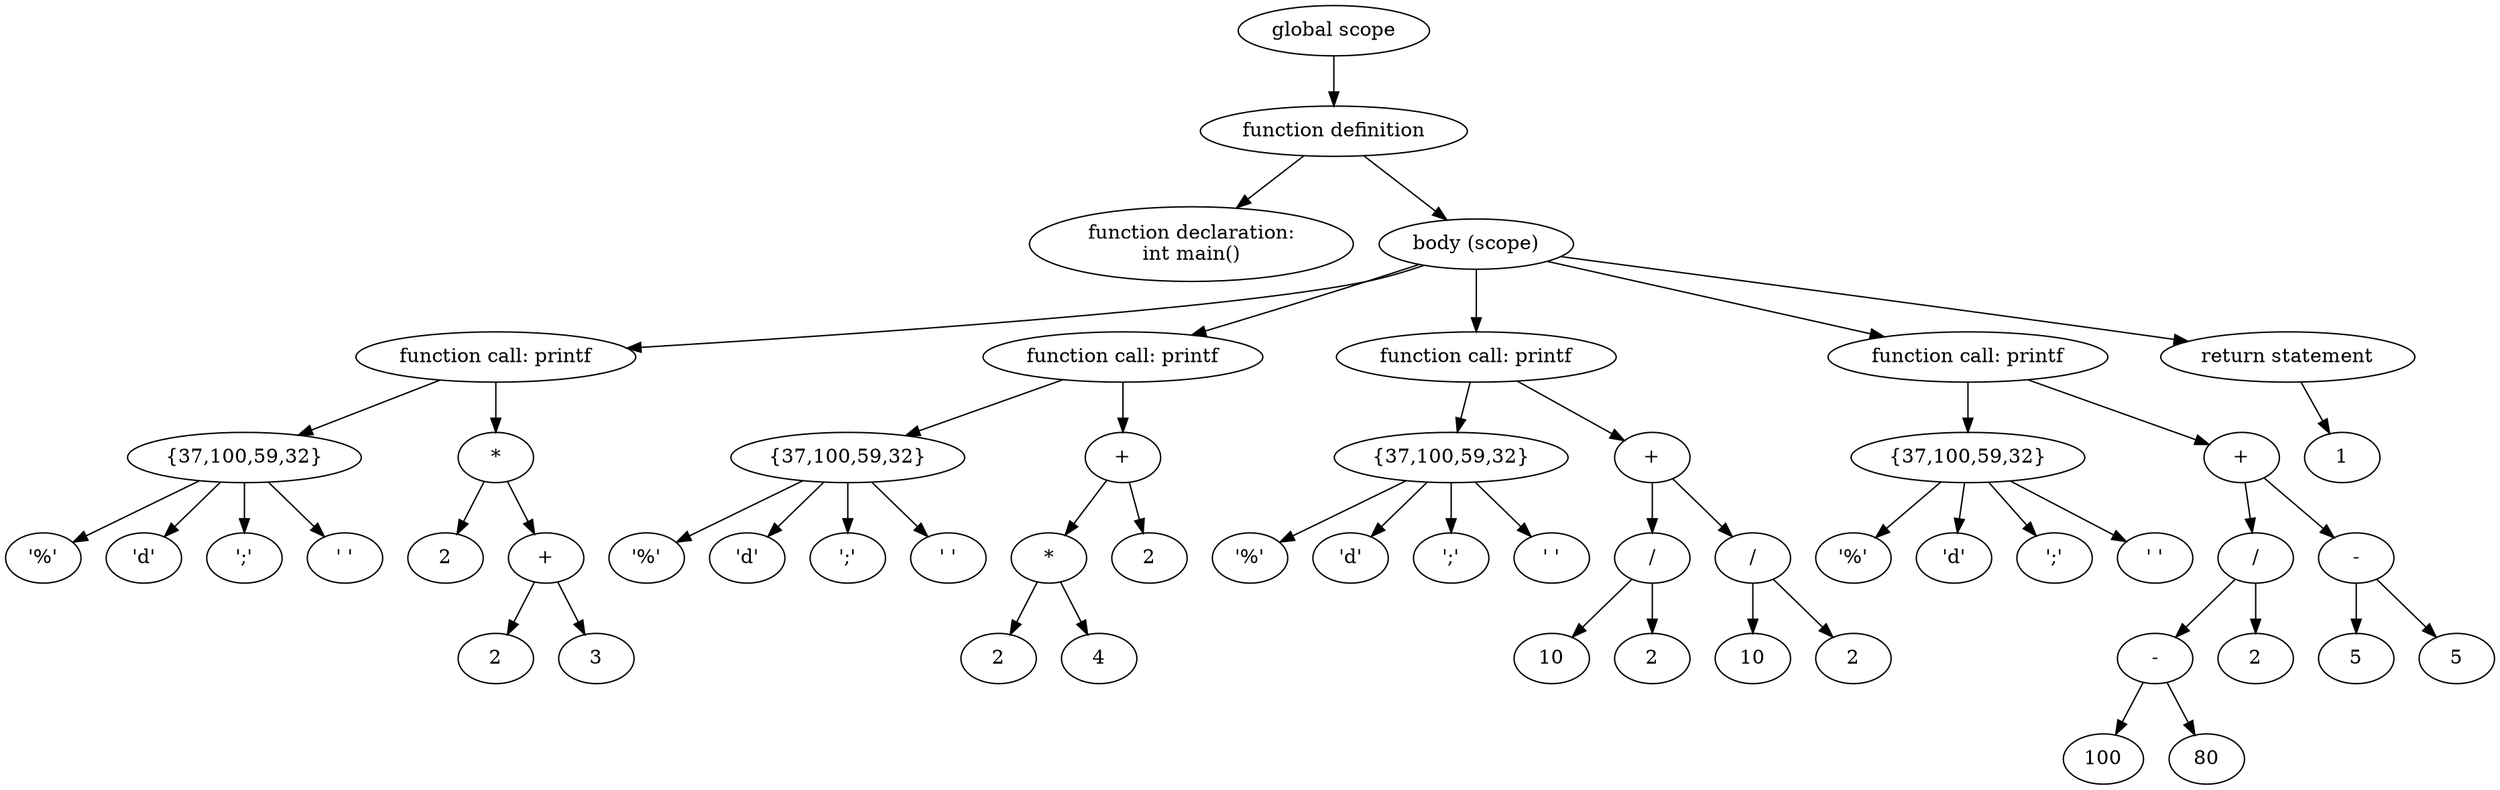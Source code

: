 digraph "Abstract Syntax Tree" {
	140480001426384 [label="function declaration:
int main()"]
	140480001427824 -> 140480001426384
	140480001427392 [label="'%'"]
	140480001344320 -> 140480001427392
	140480001427440 [label="'d'"]
	140480001344320 -> 140480001427440
	140480001428256 [label="';'"]
	140480001344320 -> 140480001428256
	140480001425520 [label="' '"]
	140480001344320 -> 140480001425520
	140480001344320 [label="{37,100,59,32}"]
	140480001428064 -> 140480001344320
	140480001346000 [label=2]
	140480001465360 -> 140480001346000
	140480001345904 [label=2]
	140480001465648 -> 140480001345904
	140480001466272 [label=3]
	140480001465648 -> 140480001466272
	140480001465648 [label="+"]
	140480001465360 -> 140480001465648
	140480001465360 [label="*"]
	140480001428064 -> 140480001465360
	140480001428064 [label="function call: printf"]
	140480001426624 -> 140480001428064
	140480001463152 [label="'%'"]
	140480001464784 -> 140480001463152
	140480001463680 [label="'d'"]
	140480001464784 -> 140480001463680
	140480001464544 [label="';'"]
	140480001464784 -> 140480001464544
	140480001465264 [label="' '"]
	140480001464784 -> 140480001465264
	140480001464784 [label="{37,100,59,32}"]
	140480001463296 -> 140480001464784
	140480001465552 [label=2]
	140480001463632 -> 140480001465552
	140480001465888 [label=4]
	140480001463632 -> 140480001465888
	140480001463632 [label="*"]
	140480001470864 -> 140480001463632
	140480001464208 [label=2]
	140480001470864 -> 140480001464208
	140480001470864 [label="+"]
	140480001463296 -> 140480001470864
	140480001463296 [label="function call: printf"]
	140480001426624 -> 140480001463296
	140480001471440 [label="'%'"]
	140480001566560 -> 140480001471440
	140480001472880 [label="'d'"]
	140480001566560 -> 140480001472880
	140480001470912 [label="';'"]
	140480001566560 -> 140480001470912
	140480001472832 [label="' '"]
	140480001566560 -> 140480001472832
	140480001566560 [label="{37,100,59,32}"]
	140480001473744 -> 140480001566560
	140480001565216 [label=10]
	140480001488640 -> 140480001565216
	140480001489744 [label=2]
	140480001488640 -> 140480001489744
	140480001488640 [label="/"]
	140480001486912 -> 140480001488640
	140480001487056 [label=10]
	140480001489552 -> 140480001487056
	140480001489792 [label=2]
	140480001489552 -> 140480001489792
	140480001489552 [label="/"]
	140480001486912 -> 140480001489552
	140480001486912 [label="+"]
	140480001473744 -> 140480001486912
	140480001473744 [label="function call: printf"]
	140480001426624 -> 140480001473744
	140480001489120 [label="'%'"]
	140480001489216 -> 140480001489120
	140480001489072 [label="'d'"]
	140480001489216 -> 140480001489072
	140480001487968 [label="';'"]
	140480001489216 -> 140480001487968
	140480001490368 [label="' '"]
	140480001489216 -> 140480001490368
	140480001489216 [label="{37,100,59,32}"]
	140480001489312 -> 140480001489216
	140480001487872 [label=100]
	140480001489408 -> 140480001487872
	140480001490032 [label=80]
	140480001489408 -> 140480001490032
	140480001489408 [label="-"]
	140480001488928 -> 140480001489408
	140480001488112 [label=2]
	140480001488928 -> 140480001488112
	140480001488928 [label="/"]
	140480001490176 -> 140480001488928
	140480001489264 [label=5]
	140480001490128 -> 140480001489264
	140480001489648 [label=5]
	140480001490128 -> 140480001489648
	140480001490128 [label="-"]
	140480001490176 -> 140480001490128
	140480001490176 [label="+"]
	140480001489312 -> 140480001490176
	140480001489312 [label="function call: printf"]
	140480001426624 -> 140480001489312
	140480001426336 [label=1]
	140480001488064 -> 140480001426336
	140480001488064 [label="return statement"]
	140480001426624 -> 140480001488064
	140480001426624 [label="body (scope)"]
	140480001427824 -> 140480001426624
	140480001427824 [label="function definition"]
	140480001425712 -> 140480001427824
	140480001425712 [label="global scope"]
}
